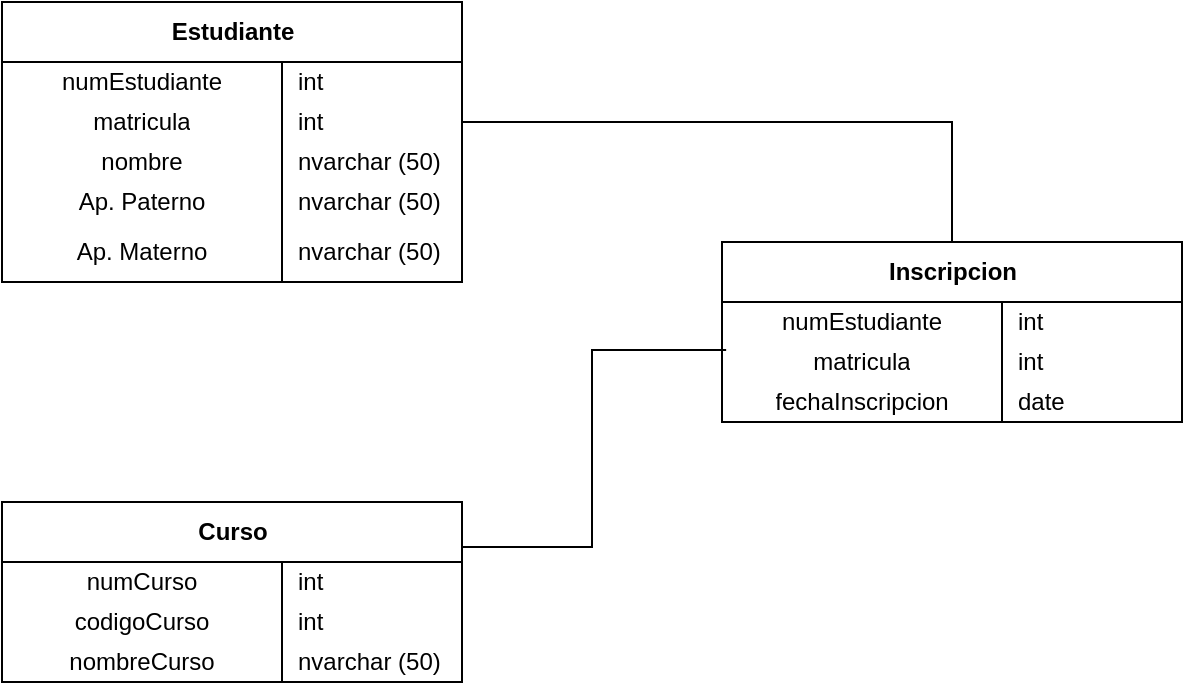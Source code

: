 <mxfile version="27.0.9">
  <diagram name="Página-1" id="pQvo670chUme7OzDiNPa">
    <mxGraphModel dx="530" dy="356" grid="1" gridSize="10" guides="1" tooltips="1" connect="1" arrows="1" fold="1" page="1" pageScale="1" pageWidth="827" pageHeight="1169" math="0" shadow="0">
      <root>
        <mxCell id="0" />
        <mxCell id="1" parent="0" />
        <mxCell id="8XMToCeITvP1v_0W0Ook-2" value="Estudiante" style="shape=table;startSize=30;container=1;collapsible=1;childLayout=tableLayout;fixedRows=1;rowLines=0;fontStyle=1;align=center;resizeLast=1;html=1;" parent="1" vertex="1">
          <mxGeometry x="80" y="80" width="230" height="140" as="geometry" />
        </mxCell>
        <mxCell id="8XMToCeITvP1v_0W0Ook-6" value="" style="shape=tableRow;horizontal=0;startSize=0;swimlaneHead=0;swimlaneBody=0;fillColor=none;collapsible=0;dropTarget=0;points=[[0,0.5],[1,0.5]];portConstraint=eastwest;top=0;left=0;right=0;bottom=0;" parent="8XMToCeITvP1v_0W0Ook-2" vertex="1">
          <mxGeometry y="30" width="230" height="20" as="geometry" />
        </mxCell>
        <mxCell id="8XMToCeITvP1v_0W0Ook-7" value="numEstudiante" style="shape=partialRectangle;connectable=0;fillColor=none;top=0;left=0;bottom=0;right=0;editable=1;overflow=hidden;whiteSpace=wrap;html=1;" parent="8XMToCeITvP1v_0W0Ook-6" vertex="1">
          <mxGeometry width="140" height="20" as="geometry">
            <mxRectangle width="140" height="20" as="alternateBounds" />
          </mxGeometry>
        </mxCell>
        <mxCell id="8XMToCeITvP1v_0W0Ook-8" value="int" style="shape=partialRectangle;connectable=0;fillColor=none;top=0;left=0;bottom=0;right=0;align=left;spacingLeft=6;overflow=hidden;whiteSpace=wrap;html=1;" parent="8XMToCeITvP1v_0W0Ook-6" vertex="1">
          <mxGeometry x="140" width="90" height="20" as="geometry">
            <mxRectangle width="90" height="20" as="alternateBounds" />
          </mxGeometry>
        </mxCell>
        <mxCell id="8XMToCeITvP1v_0W0Ook-9" value="" style="shape=tableRow;horizontal=0;startSize=0;swimlaneHead=0;swimlaneBody=0;fillColor=none;collapsible=0;dropTarget=0;points=[[0,0.5],[1,0.5]];portConstraint=eastwest;top=0;left=0;right=0;bottom=0;" parent="8XMToCeITvP1v_0W0Ook-2" vertex="1">
          <mxGeometry y="50" width="230" height="20" as="geometry" />
        </mxCell>
        <mxCell id="8XMToCeITvP1v_0W0Ook-10" value="matricula" style="shape=partialRectangle;connectable=0;fillColor=none;top=0;left=0;bottom=0;right=0;editable=1;overflow=hidden;whiteSpace=wrap;html=1;" parent="8XMToCeITvP1v_0W0Ook-9" vertex="1">
          <mxGeometry width="140" height="20" as="geometry">
            <mxRectangle width="140" height="20" as="alternateBounds" />
          </mxGeometry>
        </mxCell>
        <mxCell id="8XMToCeITvP1v_0W0Ook-11" value="int" style="shape=partialRectangle;connectable=0;fillColor=none;top=0;left=0;bottom=0;right=0;align=left;spacingLeft=6;overflow=hidden;whiteSpace=wrap;html=1;" parent="8XMToCeITvP1v_0W0Ook-9" vertex="1">
          <mxGeometry x="140" width="90" height="20" as="geometry">
            <mxRectangle width="90" height="20" as="alternateBounds" />
          </mxGeometry>
        </mxCell>
        <mxCell id="8XMToCeITvP1v_0W0Ook-12" value="" style="shape=tableRow;horizontal=0;startSize=0;swimlaneHead=0;swimlaneBody=0;fillColor=none;collapsible=0;dropTarget=0;points=[[0,0.5],[1,0.5]];portConstraint=eastwest;top=0;left=0;right=0;bottom=0;" parent="8XMToCeITvP1v_0W0Ook-2" vertex="1">
          <mxGeometry y="70" width="230" height="20" as="geometry" />
        </mxCell>
        <mxCell id="8XMToCeITvP1v_0W0Ook-13" value="nombre" style="shape=partialRectangle;connectable=0;fillColor=none;top=0;left=0;bottom=0;right=0;editable=1;overflow=hidden;whiteSpace=wrap;html=1;" parent="8XMToCeITvP1v_0W0Ook-12" vertex="1">
          <mxGeometry width="140" height="20" as="geometry">
            <mxRectangle width="140" height="20" as="alternateBounds" />
          </mxGeometry>
        </mxCell>
        <mxCell id="8XMToCeITvP1v_0W0Ook-14" value="nvarchar (50)" style="shape=partialRectangle;connectable=0;fillColor=none;top=0;left=0;bottom=0;right=0;align=left;spacingLeft=6;overflow=hidden;whiteSpace=wrap;html=1;" parent="8XMToCeITvP1v_0W0Ook-12" vertex="1">
          <mxGeometry x="140" width="90" height="20" as="geometry">
            <mxRectangle width="90" height="20" as="alternateBounds" />
          </mxGeometry>
        </mxCell>
        <mxCell id="8XMToCeITvP1v_0W0Ook-15" value="" style="shape=tableRow;horizontal=0;startSize=0;swimlaneHead=0;swimlaneBody=0;fillColor=none;collapsible=0;dropTarget=0;points=[[0,0.5],[1,0.5]];portConstraint=eastwest;top=0;left=0;right=0;bottom=0;" parent="8XMToCeITvP1v_0W0Ook-2" vertex="1">
          <mxGeometry y="90" width="230" height="20" as="geometry" />
        </mxCell>
        <mxCell id="8XMToCeITvP1v_0W0Ook-16" value="Ap. Paterno" style="shape=partialRectangle;connectable=0;fillColor=none;top=0;left=0;bottom=0;right=0;editable=1;overflow=hidden;whiteSpace=wrap;html=1;" parent="8XMToCeITvP1v_0W0Ook-15" vertex="1">
          <mxGeometry width="140" height="20" as="geometry">
            <mxRectangle width="140" height="20" as="alternateBounds" />
          </mxGeometry>
        </mxCell>
        <mxCell id="8XMToCeITvP1v_0W0Ook-17" value="nvarchar (50)" style="shape=partialRectangle;connectable=0;fillColor=none;top=0;left=0;bottom=0;right=0;align=left;spacingLeft=6;overflow=hidden;whiteSpace=wrap;html=1;" parent="8XMToCeITvP1v_0W0Ook-15" vertex="1">
          <mxGeometry x="140" width="90" height="20" as="geometry">
            <mxRectangle width="90" height="20" as="alternateBounds" />
          </mxGeometry>
        </mxCell>
        <mxCell id="8XMToCeITvP1v_0W0Ook-18" value="" style="shape=tableRow;horizontal=0;startSize=0;swimlaneHead=0;swimlaneBody=0;fillColor=none;collapsible=0;dropTarget=0;points=[[0,0.5],[1,0.5]];portConstraint=eastwest;top=0;left=0;right=0;bottom=0;" parent="8XMToCeITvP1v_0W0Ook-2" vertex="1">
          <mxGeometry y="110" width="230" height="30" as="geometry" />
        </mxCell>
        <mxCell id="8XMToCeITvP1v_0W0Ook-19" value="Ap. Materno" style="shape=partialRectangle;connectable=0;fillColor=none;top=0;left=0;bottom=0;right=0;editable=1;overflow=hidden;whiteSpace=wrap;html=1;" parent="8XMToCeITvP1v_0W0Ook-18" vertex="1">
          <mxGeometry width="140" height="30" as="geometry">
            <mxRectangle width="140" height="30" as="alternateBounds" />
          </mxGeometry>
        </mxCell>
        <mxCell id="8XMToCeITvP1v_0W0Ook-20" value="nvarchar (50)" style="shape=partialRectangle;connectable=0;fillColor=none;top=0;left=0;bottom=0;right=0;align=left;spacingLeft=6;overflow=hidden;whiteSpace=wrap;html=1;" parent="8XMToCeITvP1v_0W0Ook-18" vertex="1">
          <mxGeometry x="140" width="90" height="30" as="geometry">
            <mxRectangle width="90" height="30" as="alternateBounds" />
          </mxGeometry>
        </mxCell>
        <mxCell id="8XMToCeITvP1v_0W0Ook-21" value="Inscripcion" style="shape=table;startSize=30;container=1;collapsible=1;childLayout=tableLayout;fixedRows=1;rowLines=0;fontStyle=1;align=center;resizeLast=1;html=1;" parent="1" vertex="1">
          <mxGeometry x="440" y="200" width="230" height="90" as="geometry" />
        </mxCell>
        <mxCell id="8XMToCeITvP1v_0W0Ook-22" value="" style="shape=tableRow;horizontal=0;startSize=0;swimlaneHead=0;swimlaneBody=0;fillColor=none;collapsible=0;dropTarget=0;points=[[0,0.5],[1,0.5]];portConstraint=eastwest;top=0;left=0;right=0;bottom=0;" parent="8XMToCeITvP1v_0W0Ook-21" vertex="1">
          <mxGeometry y="30" width="230" height="20" as="geometry" />
        </mxCell>
        <mxCell id="8XMToCeITvP1v_0W0Ook-23" value="numEstudiante" style="shape=partialRectangle;connectable=0;fillColor=none;top=0;left=0;bottom=0;right=0;editable=1;overflow=hidden;whiteSpace=wrap;html=1;" parent="8XMToCeITvP1v_0W0Ook-22" vertex="1">
          <mxGeometry width="140" height="20" as="geometry">
            <mxRectangle width="140" height="20" as="alternateBounds" />
          </mxGeometry>
        </mxCell>
        <mxCell id="8XMToCeITvP1v_0W0Ook-24" value="int" style="shape=partialRectangle;connectable=0;fillColor=none;top=0;left=0;bottom=0;right=0;align=left;spacingLeft=6;overflow=hidden;whiteSpace=wrap;html=1;" parent="8XMToCeITvP1v_0W0Ook-22" vertex="1">
          <mxGeometry x="140" width="90" height="20" as="geometry">
            <mxRectangle width="90" height="20" as="alternateBounds" />
          </mxGeometry>
        </mxCell>
        <mxCell id="8XMToCeITvP1v_0W0Ook-25" value="" style="shape=tableRow;horizontal=0;startSize=0;swimlaneHead=0;swimlaneBody=0;fillColor=none;collapsible=0;dropTarget=0;points=[[0,0.5],[1,0.5]];portConstraint=eastwest;top=0;left=0;right=0;bottom=0;" parent="8XMToCeITvP1v_0W0Ook-21" vertex="1">
          <mxGeometry y="50" width="230" height="20" as="geometry" />
        </mxCell>
        <mxCell id="8XMToCeITvP1v_0W0Ook-26" value="matricula" style="shape=partialRectangle;connectable=0;fillColor=none;top=0;left=0;bottom=0;right=0;editable=1;overflow=hidden;whiteSpace=wrap;html=1;" parent="8XMToCeITvP1v_0W0Ook-25" vertex="1">
          <mxGeometry width="140" height="20" as="geometry">
            <mxRectangle width="140" height="20" as="alternateBounds" />
          </mxGeometry>
        </mxCell>
        <mxCell id="8XMToCeITvP1v_0W0Ook-27" value="int" style="shape=partialRectangle;connectable=0;fillColor=none;top=0;left=0;bottom=0;right=0;align=left;spacingLeft=6;overflow=hidden;whiteSpace=wrap;html=1;" parent="8XMToCeITvP1v_0W0Ook-25" vertex="1">
          <mxGeometry x="140" width="90" height="20" as="geometry">
            <mxRectangle width="90" height="20" as="alternateBounds" />
          </mxGeometry>
        </mxCell>
        <mxCell id="8XMToCeITvP1v_0W0Ook-28" value="" style="shape=tableRow;horizontal=0;startSize=0;swimlaneHead=0;swimlaneBody=0;fillColor=none;collapsible=0;dropTarget=0;points=[[0,0.5],[1,0.5]];portConstraint=eastwest;top=0;left=0;right=0;bottom=0;" parent="8XMToCeITvP1v_0W0Ook-21" vertex="1">
          <mxGeometry y="70" width="230" height="20" as="geometry" />
        </mxCell>
        <mxCell id="8XMToCeITvP1v_0W0Ook-29" value="fechaInscripcion" style="shape=partialRectangle;connectable=0;fillColor=none;top=0;left=0;bottom=0;right=0;editable=1;overflow=hidden;whiteSpace=wrap;html=1;" parent="8XMToCeITvP1v_0W0Ook-28" vertex="1">
          <mxGeometry width="140" height="20" as="geometry">
            <mxRectangle width="140" height="20" as="alternateBounds" />
          </mxGeometry>
        </mxCell>
        <mxCell id="8XMToCeITvP1v_0W0Ook-30" value="date" style="shape=partialRectangle;connectable=0;fillColor=none;top=0;left=0;bottom=0;right=0;align=left;spacingLeft=6;overflow=hidden;whiteSpace=wrap;html=1;" parent="8XMToCeITvP1v_0W0Ook-28" vertex="1">
          <mxGeometry x="140" width="90" height="20" as="geometry">
            <mxRectangle width="90" height="20" as="alternateBounds" />
          </mxGeometry>
        </mxCell>
        <mxCell id="8XMToCeITvP1v_0W0Ook-37" value="Curso" style="shape=table;startSize=30;container=1;collapsible=1;childLayout=tableLayout;fixedRows=1;rowLines=0;fontStyle=1;align=center;resizeLast=1;html=1;" parent="1" vertex="1">
          <mxGeometry x="80" y="330" width="230" height="90" as="geometry" />
        </mxCell>
        <mxCell id="8XMToCeITvP1v_0W0Ook-38" value="" style="shape=tableRow;horizontal=0;startSize=0;swimlaneHead=0;swimlaneBody=0;fillColor=none;collapsible=0;dropTarget=0;points=[[0,0.5],[1,0.5]];portConstraint=eastwest;top=0;left=0;right=0;bottom=0;" parent="8XMToCeITvP1v_0W0Ook-37" vertex="1">
          <mxGeometry y="30" width="230" height="20" as="geometry" />
        </mxCell>
        <mxCell id="8XMToCeITvP1v_0W0Ook-39" value="numCurso" style="shape=partialRectangle;connectable=0;fillColor=none;top=0;left=0;bottom=0;right=0;editable=1;overflow=hidden;whiteSpace=wrap;html=1;" parent="8XMToCeITvP1v_0W0Ook-38" vertex="1">
          <mxGeometry width="140" height="20" as="geometry">
            <mxRectangle width="140" height="20" as="alternateBounds" />
          </mxGeometry>
        </mxCell>
        <mxCell id="8XMToCeITvP1v_0W0Ook-40" value="int" style="shape=partialRectangle;connectable=0;fillColor=none;top=0;left=0;bottom=0;right=0;align=left;spacingLeft=6;overflow=hidden;whiteSpace=wrap;html=1;" parent="8XMToCeITvP1v_0W0Ook-38" vertex="1">
          <mxGeometry x="140" width="90" height="20" as="geometry">
            <mxRectangle width="90" height="20" as="alternateBounds" />
          </mxGeometry>
        </mxCell>
        <mxCell id="8XMToCeITvP1v_0W0Ook-41" value="" style="shape=tableRow;horizontal=0;startSize=0;swimlaneHead=0;swimlaneBody=0;fillColor=none;collapsible=0;dropTarget=0;points=[[0,0.5],[1,0.5]];portConstraint=eastwest;top=0;left=0;right=0;bottom=0;" parent="8XMToCeITvP1v_0W0Ook-37" vertex="1">
          <mxGeometry y="50" width="230" height="20" as="geometry" />
        </mxCell>
        <mxCell id="8XMToCeITvP1v_0W0Ook-42" value="codigoCurso" style="shape=partialRectangle;connectable=0;fillColor=none;top=0;left=0;bottom=0;right=0;editable=1;overflow=hidden;whiteSpace=wrap;html=1;" parent="8XMToCeITvP1v_0W0Ook-41" vertex="1">
          <mxGeometry width="140" height="20" as="geometry">
            <mxRectangle width="140" height="20" as="alternateBounds" />
          </mxGeometry>
        </mxCell>
        <mxCell id="8XMToCeITvP1v_0W0Ook-43" value="int" style="shape=partialRectangle;connectable=0;fillColor=none;top=0;left=0;bottom=0;right=0;align=left;spacingLeft=6;overflow=hidden;whiteSpace=wrap;html=1;" parent="8XMToCeITvP1v_0W0Ook-41" vertex="1">
          <mxGeometry x="140" width="90" height="20" as="geometry">
            <mxRectangle width="90" height="20" as="alternateBounds" />
          </mxGeometry>
        </mxCell>
        <mxCell id="8XMToCeITvP1v_0W0Ook-44" value="" style="shape=tableRow;horizontal=0;startSize=0;swimlaneHead=0;swimlaneBody=0;fillColor=none;collapsible=0;dropTarget=0;points=[[0,0.5],[1,0.5]];portConstraint=eastwest;top=0;left=0;right=0;bottom=0;" parent="8XMToCeITvP1v_0W0Ook-37" vertex="1">
          <mxGeometry y="70" width="230" height="20" as="geometry" />
        </mxCell>
        <mxCell id="8XMToCeITvP1v_0W0Ook-45" value="nombreCurso" style="shape=partialRectangle;connectable=0;fillColor=none;top=0;left=0;bottom=0;right=0;editable=1;overflow=hidden;whiteSpace=wrap;html=1;" parent="8XMToCeITvP1v_0W0Ook-44" vertex="1">
          <mxGeometry width="140" height="20" as="geometry">
            <mxRectangle width="140" height="20" as="alternateBounds" />
          </mxGeometry>
        </mxCell>
        <mxCell id="8XMToCeITvP1v_0W0Ook-46" value="nvarchar (50)" style="shape=partialRectangle;connectable=0;fillColor=none;top=0;left=0;bottom=0;right=0;align=left;spacingLeft=6;overflow=hidden;whiteSpace=wrap;html=1;" parent="8XMToCeITvP1v_0W0Ook-44" vertex="1">
          <mxGeometry x="140" width="90" height="20" as="geometry">
            <mxRectangle width="90" height="20" as="alternateBounds" />
          </mxGeometry>
        </mxCell>
        <mxCell id="8XMToCeITvP1v_0W0Ook-47" style="edgeStyle=orthogonalEdgeStyle;rounded=0;orthogonalLoop=1;jettySize=auto;html=1;exitX=1;exitY=0.5;exitDx=0;exitDy=0;entryX=0.5;entryY=0;entryDx=0;entryDy=0;endArrow=none;startFill=0;" parent="1" source="8XMToCeITvP1v_0W0Ook-9" target="8XMToCeITvP1v_0W0Ook-21" edge="1">
          <mxGeometry relative="1" as="geometry" />
        </mxCell>
        <mxCell id="8XMToCeITvP1v_0W0Ook-49" style="edgeStyle=orthogonalEdgeStyle;rounded=0;orthogonalLoop=1;jettySize=auto;html=1;exitX=1;exitY=0.25;exitDx=0;exitDy=0;entryX=0.009;entryY=0.2;entryDx=0;entryDy=0;entryPerimeter=0;endArrow=none;startFill=0;" parent="1" source="8XMToCeITvP1v_0W0Ook-37" target="8XMToCeITvP1v_0W0Ook-25" edge="1">
          <mxGeometry relative="1" as="geometry" />
        </mxCell>
      </root>
    </mxGraphModel>
  </diagram>
</mxfile>
